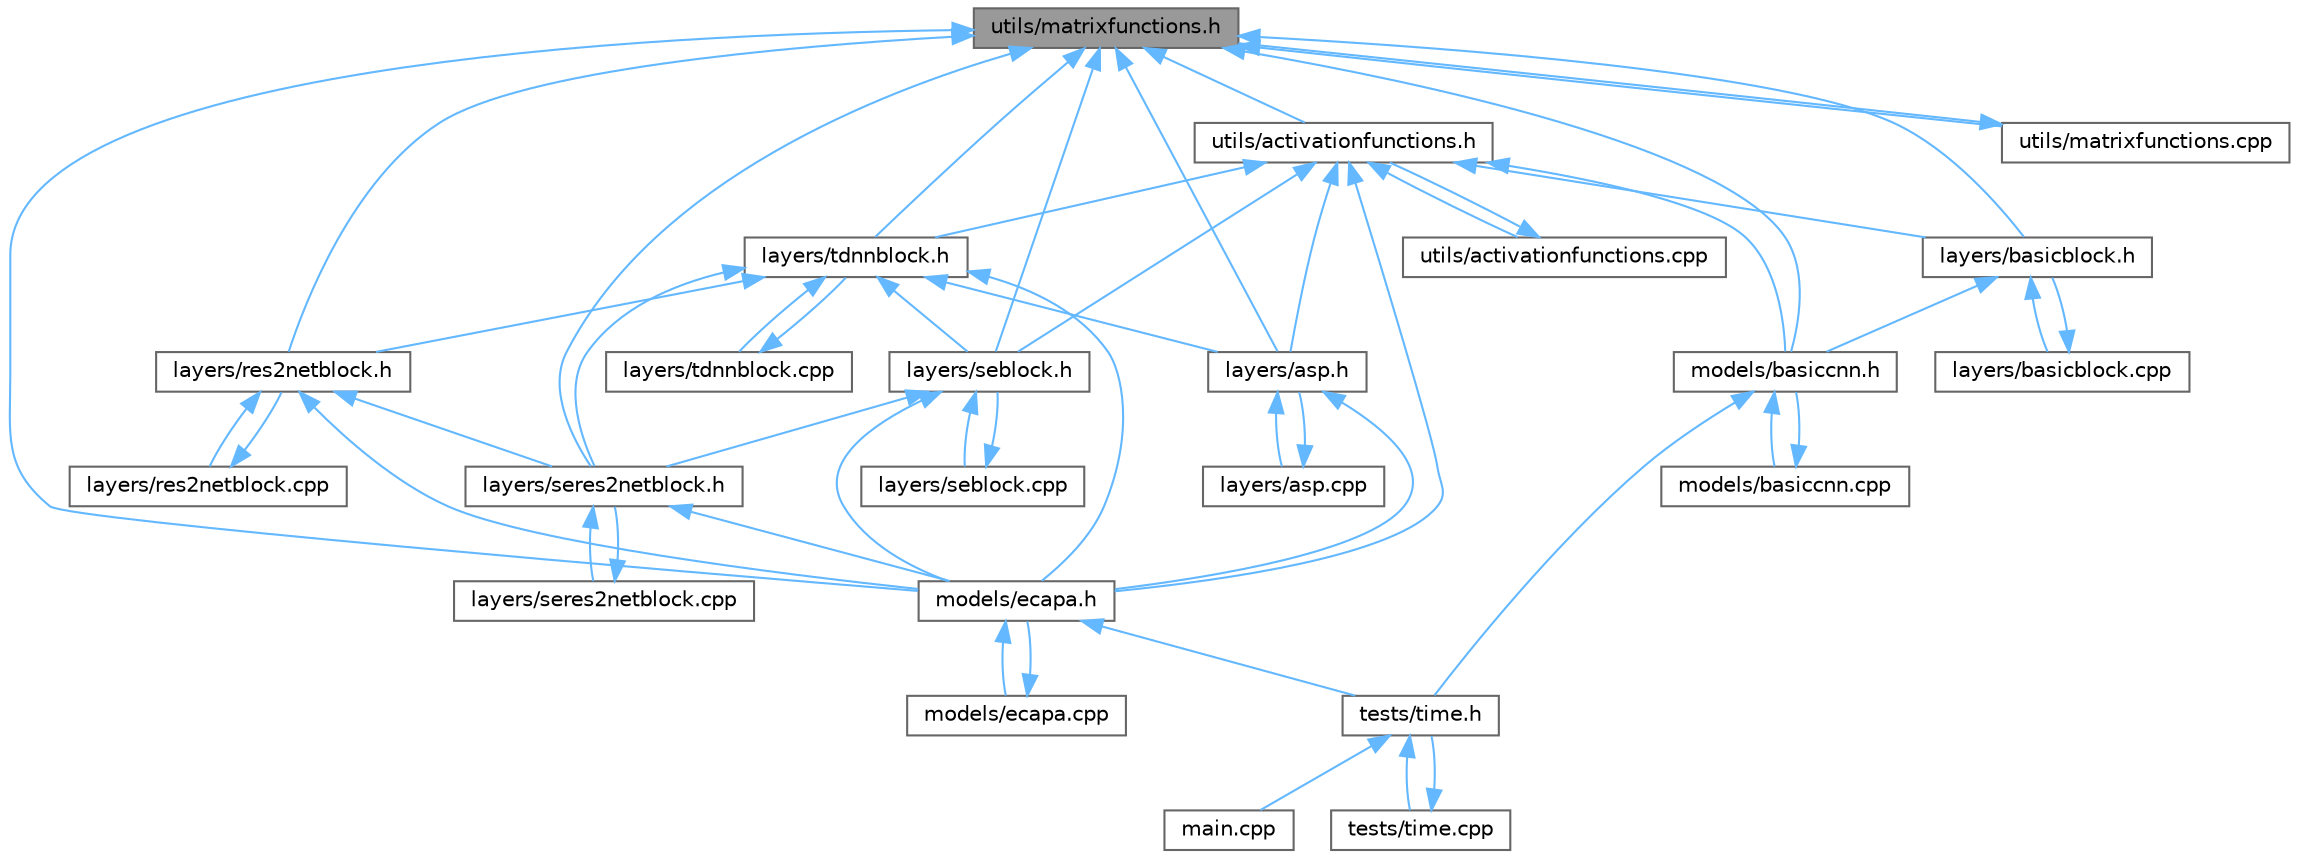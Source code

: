 digraph "utils/matrixfunctions.h"
{
 // LATEX_PDF_SIZE
  bgcolor="transparent";
  edge [fontname=Helvetica,fontsize=10,labelfontname=Helvetica,labelfontsize=10];
  node [fontname=Helvetica,fontsize=10,shape=box,height=0.2,width=0.4];
  Node1 [id="Node000001",label="utils/matrixfunctions.h",height=0.2,width=0.4,color="gray40", fillcolor="grey60", style="filled", fontcolor="black",tooltip="Matrix Functions."];
  Node1 -> Node2 [id="edge1_Node000001_Node000002",dir="back",color="steelblue1",style="solid",tooltip=" "];
  Node2 [id="Node000002",label="layers/asp.h",height=0.2,width=0.4,color="grey40", fillcolor="white", style="filled",URL="$asp_8h.html",tooltip=" "];
  Node2 -> Node3 [id="edge2_Node000002_Node000003",dir="back",color="steelblue1",style="solid",tooltip=" "];
  Node3 [id="Node000003",label="layers/asp.cpp",height=0.2,width=0.4,color="grey40", fillcolor="white", style="filled",URL="$asp_8cpp.html",tooltip=" "];
  Node3 -> Node2 [id="edge3_Node000003_Node000002",dir="back",color="steelblue1",style="solid",tooltip=" "];
  Node2 -> Node4 [id="edge4_Node000002_Node000004",dir="back",color="steelblue1",style="solid",tooltip=" "];
  Node4 [id="Node000004",label="models/ecapa.h",height=0.2,width=0.4,color="grey40", fillcolor="white", style="filled",URL="$ecapa_8h.html",tooltip=" "];
  Node4 -> Node5 [id="edge5_Node000004_Node000005",dir="back",color="steelblue1",style="solid",tooltip=" "];
  Node5 [id="Node000005",label="models/ecapa.cpp",height=0.2,width=0.4,color="grey40", fillcolor="white", style="filled",URL="$ecapa_8cpp.html",tooltip=" "];
  Node5 -> Node4 [id="edge6_Node000005_Node000004",dir="back",color="steelblue1",style="solid",tooltip=" "];
  Node4 -> Node6 [id="edge7_Node000004_Node000006",dir="back",color="steelblue1",style="solid",tooltip=" "];
  Node6 [id="Node000006",label="tests/time.h",height=0.2,width=0.4,color="grey40", fillcolor="white", style="filled",URL="$time_8h_source.html",tooltip=" "];
  Node6 -> Node7 [id="edge8_Node000006_Node000007",dir="back",color="steelblue1",style="solid",tooltip=" "];
  Node7 [id="Node000007",label="main.cpp",height=0.2,width=0.4,color="grey40", fillcolor="white", style="filled",URL="$main_8cpp_source.html",tooltip=" "];
  Node6 -> Node8 [id="edge9_Node000006_Node000008",dir="back",color="steelblue1",style="solid",tooltip=" "];
  Node8 [id="Node000008",label="tests/time.cpp",height=0.2,width=0.4,color="grey40", fillcolor="white", style="filled",URL="$time_8cpp_source.html",tooltip=" "];
  Node8 -> Node6 [id="edge10_Node000008_Node000006",dir="back",color="steelblue1",style="solid",tooltip=" "];
  Node1 -> Node9 [id="edge11_Node000001_Node000009",dir="back",color="steelblue1",style="solid",tooltip=" "];
  Node9 [id="Node000009",label="layers/basicblock.h",height=0.2,width=0.4,color="grey40", fillcolor="white", style="filled",URL="$basicblock_8h.html",tooltip="Basic Block with Conv1d, Relu and BatchNorm1."];
  Node9 -> Node10 [id="edge12_Node000009_Node000010",dir="back",color="steelblue1",style="solid",tooltip=" "];
  Node10 [id="Node000010",label="layers/basicblock.cpp",height=0.2,width=0.4,color="grey40", fillcolor="white", style="filled",URL="$basicblock_8cpp.html",tooltip="Basic Block with Conv1d, Relu and BatchNorm1."];
  Node10 -> Node9 [id="edge13_Node000010_Node000009",dir="back",color="steelblue1",style="solid",tooltip=" "];
  Node9 -> Node11 [id="edge14_Node000009_Node000011",dir="back",color="steelblue1",style="solid",tooltip=" "];
  Node11 [id="Node000011",label="models/basiccnn.h",height=0.2,width=0.4,color="grey40", fillcolor="white", style="filled",URL="$basiccnn_8h.html",tooltip=" "];
  Node11 -> Node12 [id="edge15_Node000011_Node000012",dir="back",color="steelblue1",style="solid",tooltip=" "];
  Node12 [id="Node000012",label="models/basiccnn.cpp",height=0.2,width=0.4,color="grey40", fillcolor="white", style="filled",URL="$basiccnn_8cpp.html",tooltip=" "];
  Node12 -> Node11 [id="edge16_Node000012_Node000011",dir="back",color="steelblue1",style="solid",tooltip=" "];
  Node11 -> Node6 [id="edge17_Node000011_Node000006",dir="back",color="steelblue1",style="solid",tooltip=" "];
  Node1 -> Node13 [id="edge18_Node000001_Node000013",dir="back",color="steelblue1",style="solid",tooltip=" "];
  Node13 [id="Node000013",label="layers/res2netblock.h",height=0.2,width=0.4,color="grey40", fillcolor="white", style="filled",URL="$res2netblock_8h.html",tooltip=" "];
  Node13 -> Node14 [id="edge19_Node000013_Node000014",dir="back",color="steelblue1",style="solid",tooltip=" "];
  Node14 [id="Node000014",label="layers/res2netblock.cpp",height=0.2,width=0.4,color="grey40", fillcolor="white", style="filled",URL="$res2netblock_8cpp.html",tooltip=" "];
  Node14 -> Node13 [id="edge20_Node000014_Node000013",dir="back",color="steelblue1",style="solid",tooltip=" "];
  Node13 -> Node15 [id="edge21_Node000013_Node000015",dir="back",color="steelblue1",style="solid",tooltip=" "];
  Node15 [id="Node000015",label="layers/seres2netblock.h",height=0.2,width=0.4,color="grey40", fillcolor="white", style="filled",URL="$seres2netblock_8h.html",tooltip=" "];
  Node15 -> Node16 [id="edge22_Node000015_Node000016",dir="back",color="steelblue1",style="solid",tooltip=" "];
  Node16 [id="Node000016",label="layers/seres2netblock.cpp",height=0.2,width=0.4,color="grey40", fillcolor="white", style="filled",URL="$seres2netblock_8cpp.html",tooltip=" "];
  Node16 -> Node15 [id="edge23_Node000016_Node000015",dir="back",color="steelblue1",style="solid",tooltip=" "];
  Node15 -> Node4 [id="edge24_Node000015_Node000004",dir="back",color="steelblue1",style="solid",tooltip=" "];
  Node13 -> Node4 [id="edge25_Node000013_Node000004",dir="back",color="steelblue1",style="solid",tooltip=" "];
  Node1 -> Node17 [id="edge26_Node000001_Node000017",dir="back",color="steelblue1",style="solid",tooltip=" "];
  Node17 [id="Node000017",label="layers/seblock.h",height=0.2,width=0.4,color="grey40", fillcolor="white", style="filled",URL="$seblock_8h.html",tooltip=" "];
  Node17 -> Node18 [id="edge27_Node000017_Node000018",dir="back",color="steelblue1",style="solid",tooltip=" "];
  Node18 [id="Node000018",label="layers/seblock.cpp",height=0.2,width=0.4,color="grey40", fillcolor="white", style="filled",URL="$seblock_8cpp.html",tooltip=" "];
  Node18 -> Node17 [id="edge28_Node000018_Node000017",dir="back",color="steelblue1",style="solid",tooltip=" "];
  Node17 -> Node15 [id="edge29_Node000017_Node000015",dir="back",color="steelblue1",style="solid",tooltip=" "];
  Node17 -> Node4 [id="edge30_Node000017_Node000004",dir="back",color="steelblue1",style="solid",tooltip=" "];
  Node1 -> Node15 [id="edge31_Node000001_Node000015",dir="back",color="steelblue1",style="solid",tooltip=" "];
  Node1 -> Node19 [id="edge32_Node000001_Node000019",dir="back",color="steelblue1",style="solid",tooltip=" "];
  Node19 [id="Node000019",label="layers/tdnnblock.h",height=0.2,width=0.4,color="grey40", fillcolor="white", style="filled",URL="$tdnnblock_8h.html",tooltip=" "];
  Node19 -> Node2 [id="edge33_Node000019_Node000002",dir="back",color="steelblue1",style="solid",tooltip=" "];
  Node19 -> Node13 [id="edge34_Node000019_Node000013",dir="back",color="steelblue1",style="solid",tooltip=" "];
  Node19 -> Node17 [id="edge35_Node000019_Node000017",dir="back",color="steelblue1",style="solid",tooltip=" "];
  Node19 -> Node15 [id="edge36_Node000019_Node000015",dir="back",color="steelblue1",style="solid",tooltip=" "];
  Node19 -> Node20 [id="edge37_Node000019_Node000020",dir="back",color="steelblue1",style="solid",tooltip=" "];
  Node20 [id="Node000020",label="layers/tdnnblock.cpp",height=0.2,width=0.4,color="grey40", fillcolor="white", style="filled",URL="$tdnnblock_8cpp.html",tooltip=" "];
  Node20 -> Node19 [id="edge38_Node000020_Node000019",dir="back",color="steelblue1",style="solid",tooltip=" "];
  Node19 -> Node4 [id="edge39_Node000019_Node000004",dir="back",color="steelblue1",style="solid",tooltip=" "];
  Node1 -> Node11 [id="edge40_Node000001_Node000011",dir="back",color="steelblue1",style="solid",tooltip=" "];
  Node1 -> Node4 [id="edge41_Node000001_Node000004",dir="back",color="steelblue1",style="solid",tooltip=" "];
  Node1 -> Node21 [id="edge42_Node000001_Node000021",dir="back",color="steelblue1",style="solid",tooltip=" "];
  Node21 [id="Node000021",label="utils/activationfunctions.h",height=0.2,width=0.4,color="grey40", fillcolor="white", style="filled",URL="$activationfunctions_8h.html",tooltip="Consist of Activation functions used in ML."];
  Node21 -> Node2 [id="edge43_Node000021_Node000002",dir="back",color="steelblue1",style="solid",tooltip=" "];
  Node21 -> Node9 [id="edge44_Node000021_Node000009",dir="back",color="steelblue1",style="solid",tooltip=" "];
  Node21 -> Node17 [id="edge45_Node000021_Node000017",dir="back",color="steelblue1",style="solid",tooltip=" "];
  Node21 -> Node19 [id="edge46_Node000021_Node000019",dir="back",color="steelblue1",style="solid",tooltip=" "];
  Node21 -> Node11 [id="edge47_Node000021_Node000011",dir="back",color="steelblue1",style="solid",tooltip=" "];
  Node21 -> Node4 [id="edge48_Node000021_Node000004",dir="back",color="steelblue1",style="solid",tooltip=" "];
  Node21 -> Node22 [id="edge49_Node000021_Node000022",dir="back",color="steelblue1",style="solid",tooltip=" "];
  Node22 [id="Node000022",label="utils/activationfunctions.cpp",height=0.2,width=0.4,color="grey40", fillcolor="white", style="filled",URL="$activationfunctions_8cpp.html",tooltip="Consist of Activation functions used in ML."];
  Node22 -> Node21 [id="edge50_Node000022_Node000021",dir="back",color="steelblue1",style="solid",tooltip=" "];
  Node1 -> Node23 [id="edge51_Node000001_Node000023",dir="back",color="steelblue1",style="solid",tooltip=" "];
  Node23 [id="Node000023",label="utils/matrixfunctions.cpp",height=0.2,width=0.4,color="grey40", fillcolor="white", style="filled",URL="$matrixfunctions_8cpp.html",tooltip="Matrix Functions."];
  Node23 -> Node1 [id="edge52_Node000023_Node000001",dir="back",color="steelblue1",style="solid",tooltip=" "];
}
